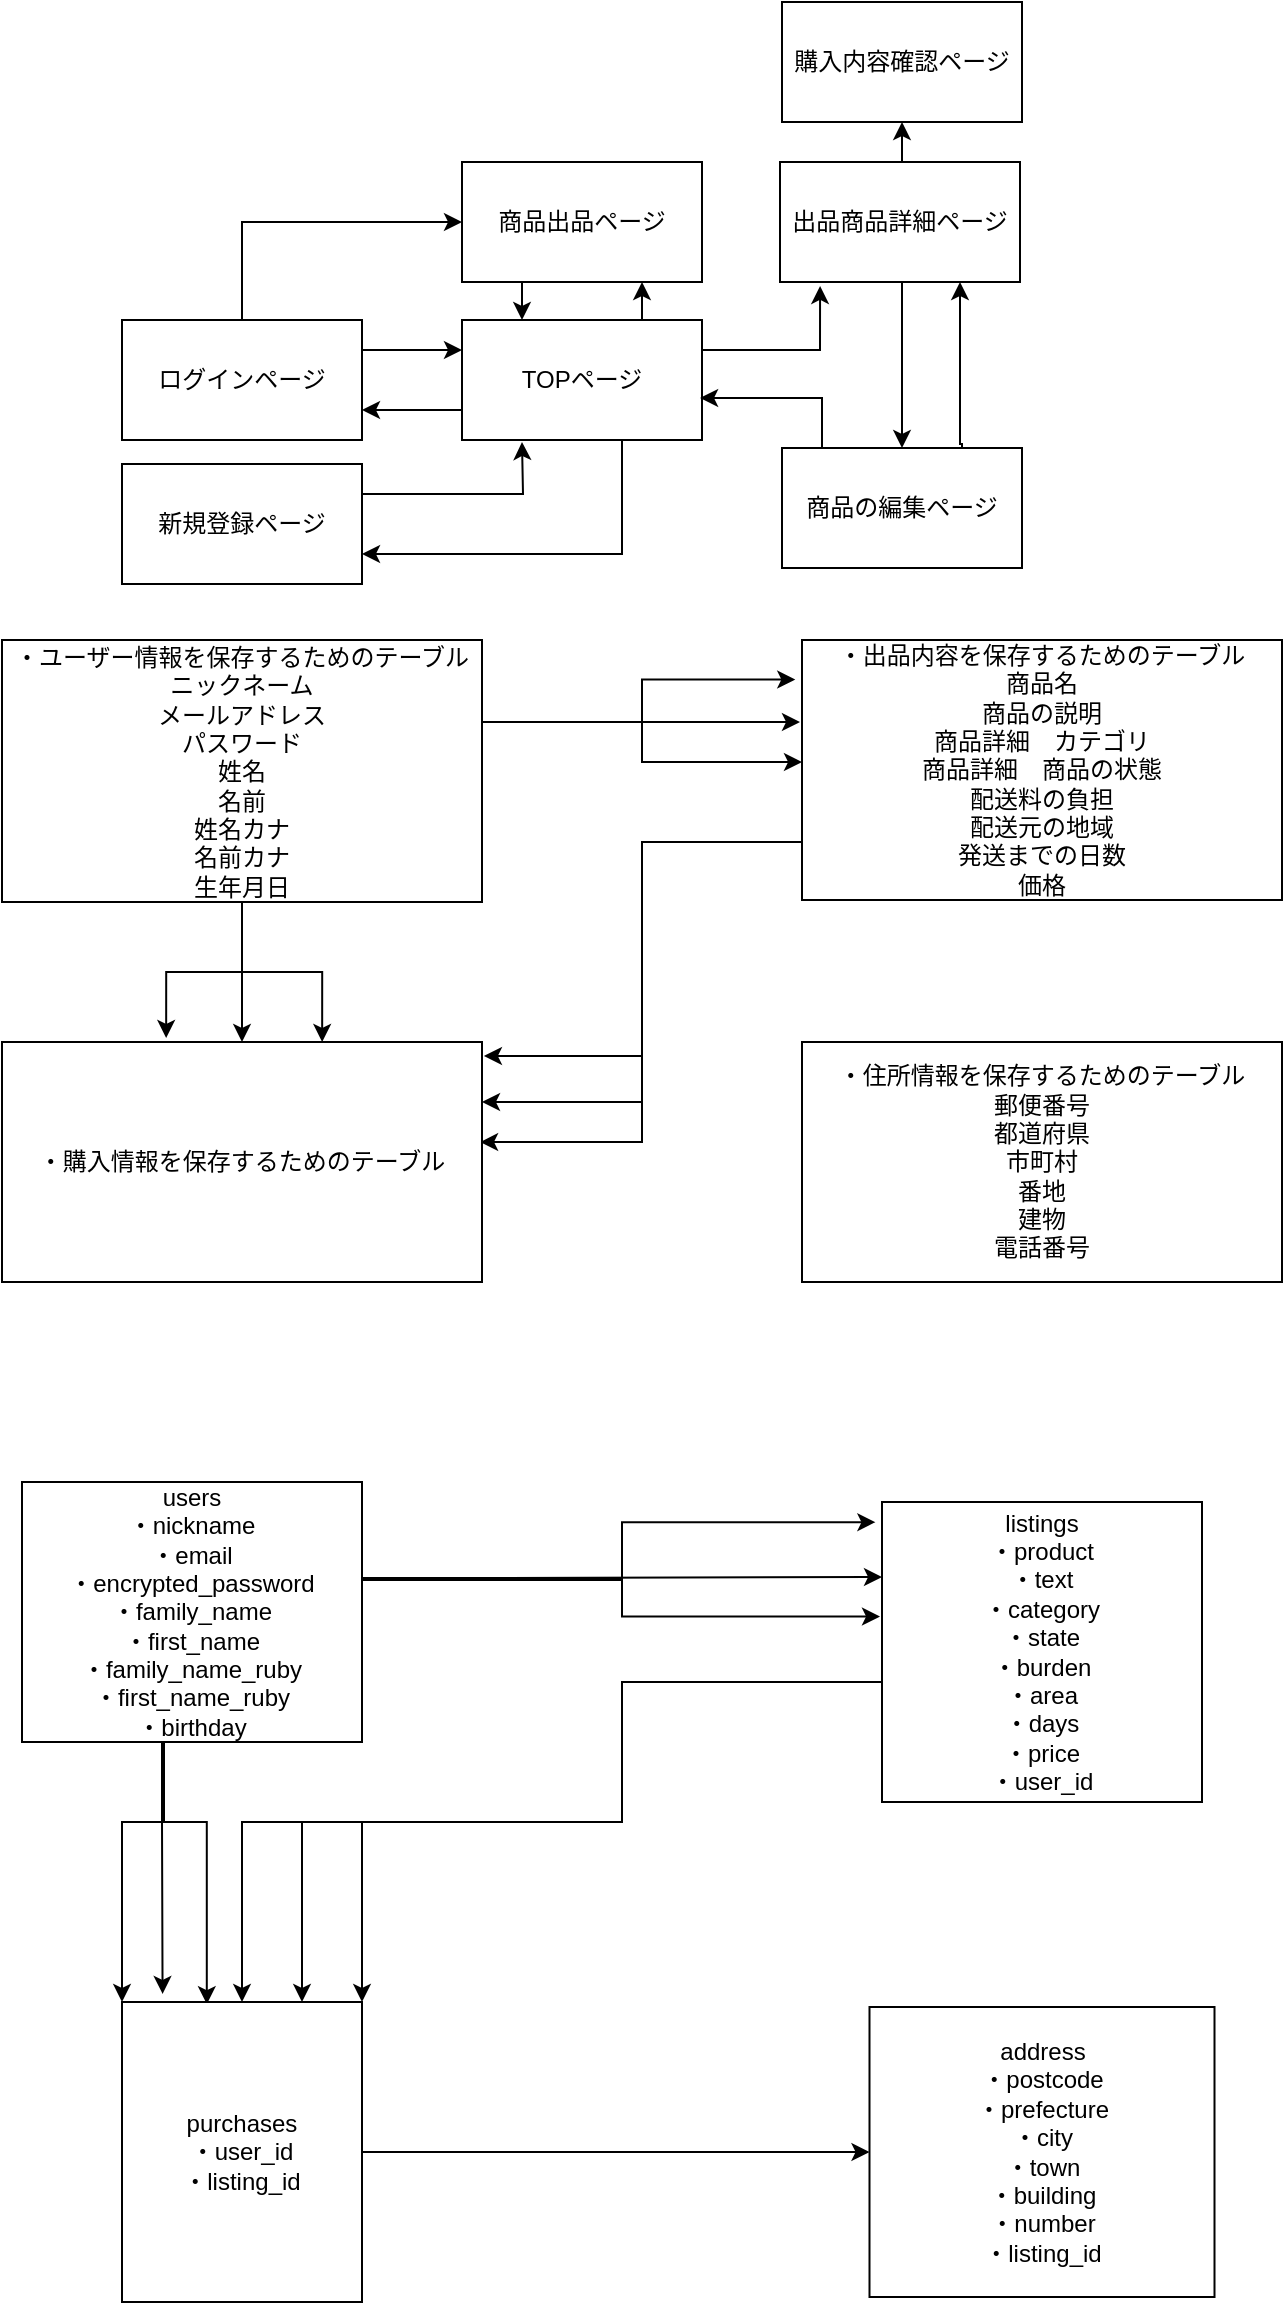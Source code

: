 <mxfile version="13.10.0" type="embed">
    <diagram id="2vZLl4gNxZCsI1w-cQxB" name="ページ1">
        <mxGraphModel dx="628" dy="686" grid="1" gridSize="10" guides="1" tooltips="1" connect="1" arrows="1" fold="1" page="1" pageScale="1" pageWidth="827" pageHeight="1169" math="0" shadow="0">
            <root>
                <mxCell id="0"/>
                <mxCell id="1" parent="0"/>
                <mxCell id="35" style="edgeStyle=orthogonalEdgeStyle;rounded=0;orthogonalLoop=1;jettySize=auto;html=1;exitX=0;exitY=0.75;exitDx=0;exitDy=0;entryX=1;entryY=0.75;entryDx=0;entryDy=0;" parent="1" source="5" target="8" edge="1">
                    <mxGeometry relative="1" as="geometry"/>
                </mxCell>
                <mxCell id="36" style="edgeStyle=orthogonalEdgeStyle;rounded=0;orthogonalLoop=1;jettySize=auto;html=1;exitX=0.75;exitY=0;exitDx=0;exitDy=0;entryX=0.75;entryY=1;entryDx=0;entryDy=0;" parent="1" source="5" target="9" edge="1">
                    <mxGeometry relative="1" as="geometry"/>
                </mxCell>
                <mxCell id="53" style="edgeStyle=orthogonalEdgeStyle;rounded=0;orthogonalLoop=1;jettySize=auto;html=1;exitX=0.75;exitY=1;exitDx=0;exitDy=0;entryX=1;entryY=0.75;entryDx=0;entryDy=0;" parent="1" source="5" target="7" edge="1">
                    <mxGeometry relative="1" as="geometry">
                        <Array as="points">
                            <mxPoint x="350" y="219"/>
                            <mxPoint x="350" y="276"/>
                        </Array>
                    </mxGeometry>
                </mxCell>
                <mxCell id="54" style="edgeStyle=orthogonalEdgeStyle;rounded=0;orthogonalLoop=1;jettySize=auto;html=1;exitX=1;exitY=0.25;exitDx=0;exitDy=0;entryX=0.167;entryY=1.033;entryDx=0;entryDy=0;entryPerimeter=0;" parent="1" source="5" target="11" edge="1">
                    <mxGeometry relative="1" as="geometry"/>
                </mxCell>
                <mxCell id="5" value="TOPページ" style="rounded=0;whiteSpace=wrap;html=1;" parent="1" vertex="1">
                    <mxGeometry x="270" y="159" width="120" height="60" as="geometry"/>
                </mxCell>
                <mxCell id="52" style="edgeStyle=orthogonalEdgeStyle;rounded=0;orthogonalLoop=1;jettySize=auto;html=1;exitX=1;exitY=0.25;exitDx=0;exitDy=0;" parent="1" source="7" edge="1">
                    <mxGeometry relative="1" as="geometry">
                        <mxPoint x="300" y="220" as="targetPoint"/>
                    </mxGeometry>
                </mxCell>
                <mxCell id="7" value="新規登録ページ" style="rounded=0;whiteSpace=wrap;html=1;" parent="1" vertex="1">
                    <mxGeometry x="100" y="231" width="120" height="60" as="geometry"/>
                </mxCell>
                <mxCell id="17" style="edgeStyle=orthogonalEdgeStyle;rounded=0;orthogonalLoop=1;jettySize=auto;html=1;exitX=0.5;exitY=0;exitDx=0;exitDy=0;entryX=0;entryY=0.5;entryDx=0;entryDy=0;" parent="1" source="8" target="9" edge="1">
                    <mxGeometry relative="1" as="geometry"/>
                </mxCell>
                <mxCell id="21" style="edgeStyle=orthogonalEdgeStyle;rounded=0;orthogonalLoop=1;jettySize=auto;html=1;exitX=1;exitY=0.25;exitDx=0;exitDy=0;entryX=0;entryY=0.25;entryDx=0;entryDy=0;" parent="1" source="8" target="5" edge="1">
                    <mxGeometry relative="1" as="geometry"/>
                </mxCell>
                <mxCell id="8" value="ログインページ" style="whiteSpace=wrap;html=1;" parent="1" vertex="1">
                    <mxGeometry x="100" y="159" width="120" height="60" as="geometry"/>
                </mxCell>
                <mxCell id="20" style="edgeStyle=orthogonalEdgeStyle;rounded=0;orthogonalLoop=1;jettySize=auto;html=1;exitX=0.25;exitY=1;exitDx=0;exitDy=0;entryX=0.25;entryY=0;entryDx=0;entryDy=0;" parent="1" source="9" target="5" edge="1">
                    <mxGeometry relative="1" as="geometry"/>
                </mxCell>
                <mxCell id="9" value="商品出品ページ" style="whiteSpace=wrap;html=1;" parent="1" vertex="1">
                    <mxGeometry x="270" y="80" width="120" height="60" as="geometry"/>
                </mxCell>
                <mxCell id="28" style="edgeStyle=orthogonalEdgeStyle;rounded=0;orthogonalLoop=1;jettySize=auto;html=1;exitX=0.5;exitY=0;exitDx=0;exitDy=0;entryX=0.5;entryY=1;entryDx=0;entryDy=0;" parent="1" source="11" target="12" edge="1">
                    <mxGeometry relative="1" as="geometry"/>
                </mxCell>
                <mxCell id="30" style="edgeStyle=orthogonalEdgeStyle;rounded=0;orthogonalLoop=1;jettySize=auto;html=1;exitX=0.5;exitY=1;exitDx=0;exitDy=0;entryX=0.5;entryY=0;entryDx=0;entryDy=0;" parent="1" source="11" target="13" edge="1">
                    <mxGeometry relative="1" as="geometry">
                        <Array as="points">
                            <mxPoint x="490" y="160"/>
                            <mxPoint x="490" y="270"/>
                        </Array>
                    </mxGeometry>
                </mxCell>
                <mxCell id="11" value="出品商品詳細ページ" style="whiteSpace=wrap;html=1;" parent="1" vertex="1">
                    <mxGeometry x="429" y="80" width="120" height="60" as="geometry"/>
                </mxCell>
                <mxCell id="12" value="購入内容確認ページ" style="whiteSpace=wrap;html=1;" parent="1" vertex="1">
                    <mxGeometry x="430" width="120" height="60" as="geometry"/>
                </mxCell>
                <mxCell id="37" style="edgeStyle=orthogonalEdgeStyle;rounded=0;orthogonalLoop=1;jettySize=auto;html=1;exitX=0.75;exitY=0;exitDx=0;exitDy=0;entryX=0.75;entryY=1;entryDx=0;entryDy=0;" parent="1" source="13" target="11" edge="1">
                    <mxGeometry relative="1" as="geometry">
                        <Array as="points">
                            <mxPoint x="519" y="221"/>
                        </Array>
                    </mxGeometry>
                </mxCell>
                <mxCell id="55" style="edgeStyle=orthogonalEdgeStyle;rounded=0;orthogonalLoop=1;jettySize=auto;html=1;exitX=0.25;exitY=0;exitDx=0;exitDy=0;entryX=0.992;entryY=0.65;entryDx=0;entryDy=0;entryPerimeter=0;" parent="1" source="13" target="5" edge="1">
                    <mxGeometry relative="1" as="geometry">
                        <Array as="points">
                            <mxPoint x="450" y="223"/>
                            <mxPoint x="450" y="198"/>
                        </Array>
                    </mxGeometry>
                </mxCell>
                <mxCell id="13" value="商品の編集ページ" style="whiteSpace=wrap;html=1;" parent="1" vertex="1">
                    <mxGeometry x="430" y="223" width="120" height="60" as="geometry"/>
                </mxCell>
                <mxCell id="100" style="edgeStyle=orthogonalEdgeStyle;rounded=0;orthogonalLoop=1;jettySize=auto;html=1;" parent="1" source="38" edge="1">
                    <mxGeometry relative="1" as="geometry">
                        <mxPoint x="439" y="360" as="targetPoint"/>
                        <Array as="points">
                            <mxPoint x="439" y="360"/>
                        </Array>
                    </mxGeometry>
                </mxCell>
                <mxCell id="101" style="edgeStyle=orthogonalEdgeStyle;rounded=0;orthogonalLoop=1;jettySize=auto;html=1;entryX=-0.014;entryY=0.152;entryDx=0;entryDy=0;entryPerimeter=0;" parent="1" source="38" target="39" edge="1">
                    <mxGeometry relative="1" as="geometry">
                        <Array as="points">
                            <mxPoint x="360" y="360"/>
                            <mxPoint x="360" y="339"/>
                        </Array>
                        <mxPoint x="450" y="338" as="targetPoint"/>
                    </mxGeometry>
                </mxCell>
                <mxCell id="102" style="edgeStyle=orthogonalEdgeStyle;rounded=0;orthogonalLoop=1;jettySize=auto;html=1;" parent="1" source="38" target="39" edge="1">
                    <mxGeometry relative="1" as="geometry">
                        <mxPoint x="430" y="380" as="targetPoint"/>
                        <Array as="points">
                            <mxPoint x="360" y="360"/>
                            <mxPoint x="360" y="380"/>
                        </Array>
                    </mxGeometry>
                </mxCell>
                <mxCell id="103" style="edgeStyle=orthogonalEdgeStyle;rounded=0;orthogonalLoop=1;jettySize=auto;html=1;entryX=0.5;entryY=0;entryDx=0;entryDy=0;" parent="1" source="38" target="45" edge="1">
                    <mxGeometry relative="1" as="geometry"/>
                </mxCell>
                <mxCell id="104" style="edgeStyle=orthogonalEdgeStyle;rounded=0;orthogonalLoop=1;jettySize=auto;html=1;entryX=0.667;entryY=0;entryDx=0;entryDy=0;entryPerimeter=0;" parent="1" source="38" target="45" edge="1">
                    <mxGeometry relative="1" as="geometry">
                        <mxPoint x="200" y="515" as="targetPoint"/>
                    </mxGeometry>
                </mxCell>
                <mxCell id="105" style="edgeStyle=orthogonalEdgeStyle;rounded=0;orthogonalLoop=1;jettySize=auto;html=1;entryX=0.342;entryY=-0.017;entryDx=0;entryDy=0;entryPerimeter=0;" parent="1" source="38" target="45" edge="1">
                    <mxGeometry relative="1" as="geometry"/>
                </mxCell>
                <mxCell id="38" value="・ユーザー情報を保存するためのテーブル&lt;br&gt;ニックネーム&lt;br&gt;メールアドレス&lt;br&gt;パスワード&lt;br&gt;姓名&lt;br&gt;名前&lt;br&gt;姓名カナ&lt;br&gt;名前カナ&lt;br&gt;生年月日" style="whiteSpace=wrap;html=1;" parent="1" vertex="1">
                    <mxGeometry x="40" y="319" width="240" height="131" as="geometry"/>
                </mxCell>
                <mxCell id="107" style="edgeStyle=orthogonalEdgeStyle;rounded=0;orthogonalLoop=1;jettySize=auto;html=1;entryX=1;entryY=0.25;entryDx=0;entryDy=0;" parent="1" source="39" target="45" edge="1">
                    <mxGeometry relative="1" as="geometry">
                        <Array as="points">
                            <mxPoint x="360" y="420"/>
                            <mxPoint x="360" y="550"/>
                        </Array>
                    </mxGeometry>
                </mxCell>
                <mxCell id="108" style="edgeStyle=orthogonalEdgeStyle;rounded=0;orthogonalLoop=1;jettySize=auto;html=1;entryX=1.004;entryY=0.058;entryDx=0;entryDy=0;entryPerimeter=0;" parent="1" source="39" target="45" edge="1">
                    <mxGeometry relative="1" as="geometry">
                        <Array as="points">
                            <mxPoint x="360" y="420"/>
                            <mxPoint x="360" y="527"/>
                        </Array>
                    </mxGeometry>
                </mxCell>
                <mxCell id="109" style="edgeStyle=orthogonalEdgeStyle;rounded=0;orthogonalLoop=1;jettySize=auto;html=1;entryX=0.996;entryY=0.417;entryDx=0;entryDy=0;entryPerimeter=0;" parent="1" source="39" target="45" edge="1">
                    <mxGeometry relative="1" as="geometry">
                        <Array as="points">
                            <mxPoint x="360" y="420"/>
                            <mxPoint x="360" y="570"/>
                        </Array>
                    </mxGeometry>
                </mxCell>
                <mxCell id="39" value="・出品内容を保存するためのテーブル&lt;br&gt;商品名&lt;br&gt;商品の説明&lt;br&gt;商品詳細　カテゴリ&lt;br&gt;商品詳細　商品の状態&lt;br&gt;配送料の負担&lt;br&gt;配送元の地域&lt;br&gt;発送までの日数&lt;br&gt;価格" style="whiteSpace=wrap;html=1;" parent="1" vertex="1">
                    <mxGeometry x="440" y="319" width="240" height="130" as="geometry"/>
                </mxCell>
                <mxCell id="45" value="・購入情報を保存するためのテーブル" style="whiteSpace=wrap;html=1;" parent="1" vertex="1">
                    <mxGeometry x="40" y="520" width="240" height="120" as="geometry"/>
                </mxCell>
                <mxCell id="136" style="edgeStyle=orthogonalEdgeStyle;rounded=0;orthogonalLoop=1;jettySize=auto;html=1;entryX=-0.03;entryY=0.074;entryDx=0;entryDy=0;entryPerimeter=0;" edge="1" parent="1">
                    <mxGeometry relative="1" as="geometry">
                        <mxPoint x="220" y="789" as="sourcePoint"/>
                        <mxPoint x="476.7" y="760.1" as="targetPoint"/>
                        <Array as="points">
                            <mxPoint x="350" y="789"/>
                            <mxPoint x="350" y="760"/>
                        </Array>
                    </mxGeometry>
                </mxCell>
                <mxCell id="137" style="edgeStyle=orthogonalEdgeStyle;rounded=0;orthogonalLoop=1;jettySize=auto;html=1;entryX=0;entryY=0.25;entryDx=0;entryDy=0;" edge="1" parent="1" source="49" target="50">
                    <mxGeometry relative="1" as="geometry">
                        <Array as="points">
                            <mxPoint x="290" y="788"/>
                            <mxPoint x="290" y="788"/>
                        </Array>
                    </mxGeometry>
                </mxCell>
                <mxCell id="138" style="edgeStyle=orthogonalEdgeStyle;rounded=0;orthogonalLoop=1;jettySize=auto;html=1;entryX=-0.009;entryY=0.395;entryDx=0;entryDy=0;entryPerimeter=0;" edge="1" parent="1">
                    <mxGeometry relative="1" as="geometry">
                        <mxPoint x="220" y="788" as="sourcePoint"/>
                        <mxPoint x="479.01" y="807.25" as="targetPoint"/>
                        <Array as="points">
                            <mxPoint x="350" y="788"/>
                            <mxPoint x="350" y="807"/>
                        </Array>
                    </mxGeometry>
                </mxCell>
                <mxCell id="139" style="edgeStyle=orthogonalEdgeStyle;rounded=0;orthogonalLoop=1;jettySize=auto;html=1;entryX=0;entryY=0;entryDx=0;entryDy=0;" edge="1" parent="1" source="49" target="51">
                    <mxGeometry relative="1" as="geometry">
                        <Array as="points">
                            <mxPoint x="120" y="910"/>
                            <mxPoint x="100" y="910"/>
                        </Array>
                    </mxGeometry>
                </mxCell>
                <mxCell id="141" style="edgeStyle=orthogonalEdgeStyle;rounded=0;orthogonalLoop=1;jettySize=auto;html=1;entryX=0.345;entryY=0.012;entryDx=0;entryDy=0;entryPerimeter=0;" edge="1" parent="1">
                    <mxGeometry relative="1" as="geometry">
                        <mxPoint x="121" y="870" as="sourcePoint"/>
                        <mxPoint x="142.4" y="1001.08" as="targetPoint"/>
                        <Array as="points">
                            <mxPoint x="121" y="910"/>
                            <mxPoint x="142" y="910"/>
                        </Array>
                    </mxGeometry>
                </mxCell>
                <mxCell id="142" style="edgeStyle=orthogonalEdgeStyle;rounded=0;orthogonalLoop=1;jettySize=auto;html=1;entryX=0.169;entryY=-0.027;entryDx=0;entryDy=0;entryPerimeter=0;" edge="1" parent="1" source="49" target="51">
                    <mxGeometry relative="1" as="geometry">
                        <Array as="points">
                            <mxPoint x="120" y="910"/>
                            <mxPoint x="120" y="910"/>
                        </Array>
                    </mxGeometry>
                </mxCell>
                <mxCell id="49" value="users&lt;br&gt;・nickname&lt;br&gt;・email&lt;br&gt;・encrypted_password&lt;br&gt;・family_name&lt;br&gt;・first_name&lt;br&gt;・family_name_ruby&lt;br&gt;・first_name_ruby&lt;br&gt;・birthday" style="whiteSpace=wrap;html=1;" parent="1" vertex="1">
                    <mxGeometry x="50" y="740" width="170" height="130" as="geometry"/>
                </mxCell>
                <mxCell id="143" style="edgeStyle=orthogonalEdgeStyle;rounded=0;orthogonalLoop=1;jettySize=auto;html=1;entryX=0.5;entryY=0;entryDx=0;entryDy=0;" edge="1" parent="1" source="50" target="51">
                    <mxGeometry relative="1" as="geometry">
                        <Array as="points">
                            <mxPoint x="350" y="840"/>
                            <mxPoint x="350" y="910"/>
                            <mxPoint x="160" y="910"/>
                        </Array>
                    </mxGeometry>
                </mxCell>
                <mxCell id="144" style="edgeStyle=orthogonalEdgeStyle;rounded=0;orthogonalLoop=1;jettySize=auto;html=1;entryX=0.75;entryY=0;entryDx=0;entryDy=0;" edge="1" parent="1" source="50" target="51">
                    <mxGeometry relative="1" as="geometry">
                        <Array as="points">
                            <mxPoint x="350" y="840"/>
                            <mxPoint x="350" y="910"/>
                            <mxPoint x="190" y="910"/>
                        </Array>
                    </mxGeometry>
                </mxCell>
                <mxCell id="145" style="edgeStyle=orthogonalEdgeStyle;rounded=0;orthogonalLoop=1;jettySize=auto;html=1;entryX=1;entryY=0;entryDx=0;entryDy=0;" edge="1" parent="1" source="50" target="51">
                    <mxGeometry relative="1" as="geometry">
                        <Array as="points">
                            <mxPoint x="350" y="840"/>
                            <mxPoint x="350" y="910"/>
                            <mxPoint x="220" y="910"/>
                        </Array>
                    </mxGeometry>
                </mxCell>
                <mxCell id="50" value="listings&lt;br&gt;・product&lt;br&gt;・text&lt;br&gt;・category&lt;br&gt;・state&lt;br&gt;・burden&lt;br&gt;・area&lt;br&gt;・days&lt;br&gt;・price&lt;br&gt;・user_id" style="whiteSpace=wrap;html=1;" parent="1" vertex="1">
                    <mxGeometry x="480" y="750" width="160" height="150" as="geometry"/>
                </mxCell>
                <mxCell id="188" style="edgeStyle=orthogonalEdgeStyle;rounded=0;orthogonalLoop=1;jettySize=auto;html=1;entryX=0;entryY=0.5;entryDx=0;entryDy=0;" edge="1" parent="1" source="51" target="86">
                    <mxGeometry relative="1" as="geometry"/>
                </mxCell>
                <mxCell id="51" value="purchases&lt;br&gt;・user_id&lt;br&gt;・listing_id" style="whiteSpace=wrap;html=1;" parent="1" vertex="1">
                    <mxGeometry x="100" y="1000" width="120" height="150" as="geometry"/>
                </mxCell>
                <mxCell id="86" value="address&lt;br&gt;・postcode&lt;br&gt;・prefecture&lt;br&gt;・city&lt;br&gt;・town&lt;br&gt;・building&lt;br&gt;・number&lt;br&gt;・listing_id" style="whiteSpace=wrap;html=1;" parent="1" vertex="1">
                    <mxGeometry x="473.75" y="1002.5" width="172.5" height="145" as="geometry"/>
                </mxCell>
                <mxCell id="91" value="・住所情報を保存するためのテーブル&lt;br&gt;郵便番号&lt;br&gt;都道府県&lt;br&gt;市町村&lt;br&gt;番地&lt;br&gt;建物&lt;br&gt;電話番号" style="whiteSpace=wrap;html=1;" parent="1" vertex="1">
                    <mxGeometry x="440" y="520" width="240" height="120" as="geometry"/>
                </mxCell>
            </root>
        </mxGraphModel>
    </diagram>
</mxfile>